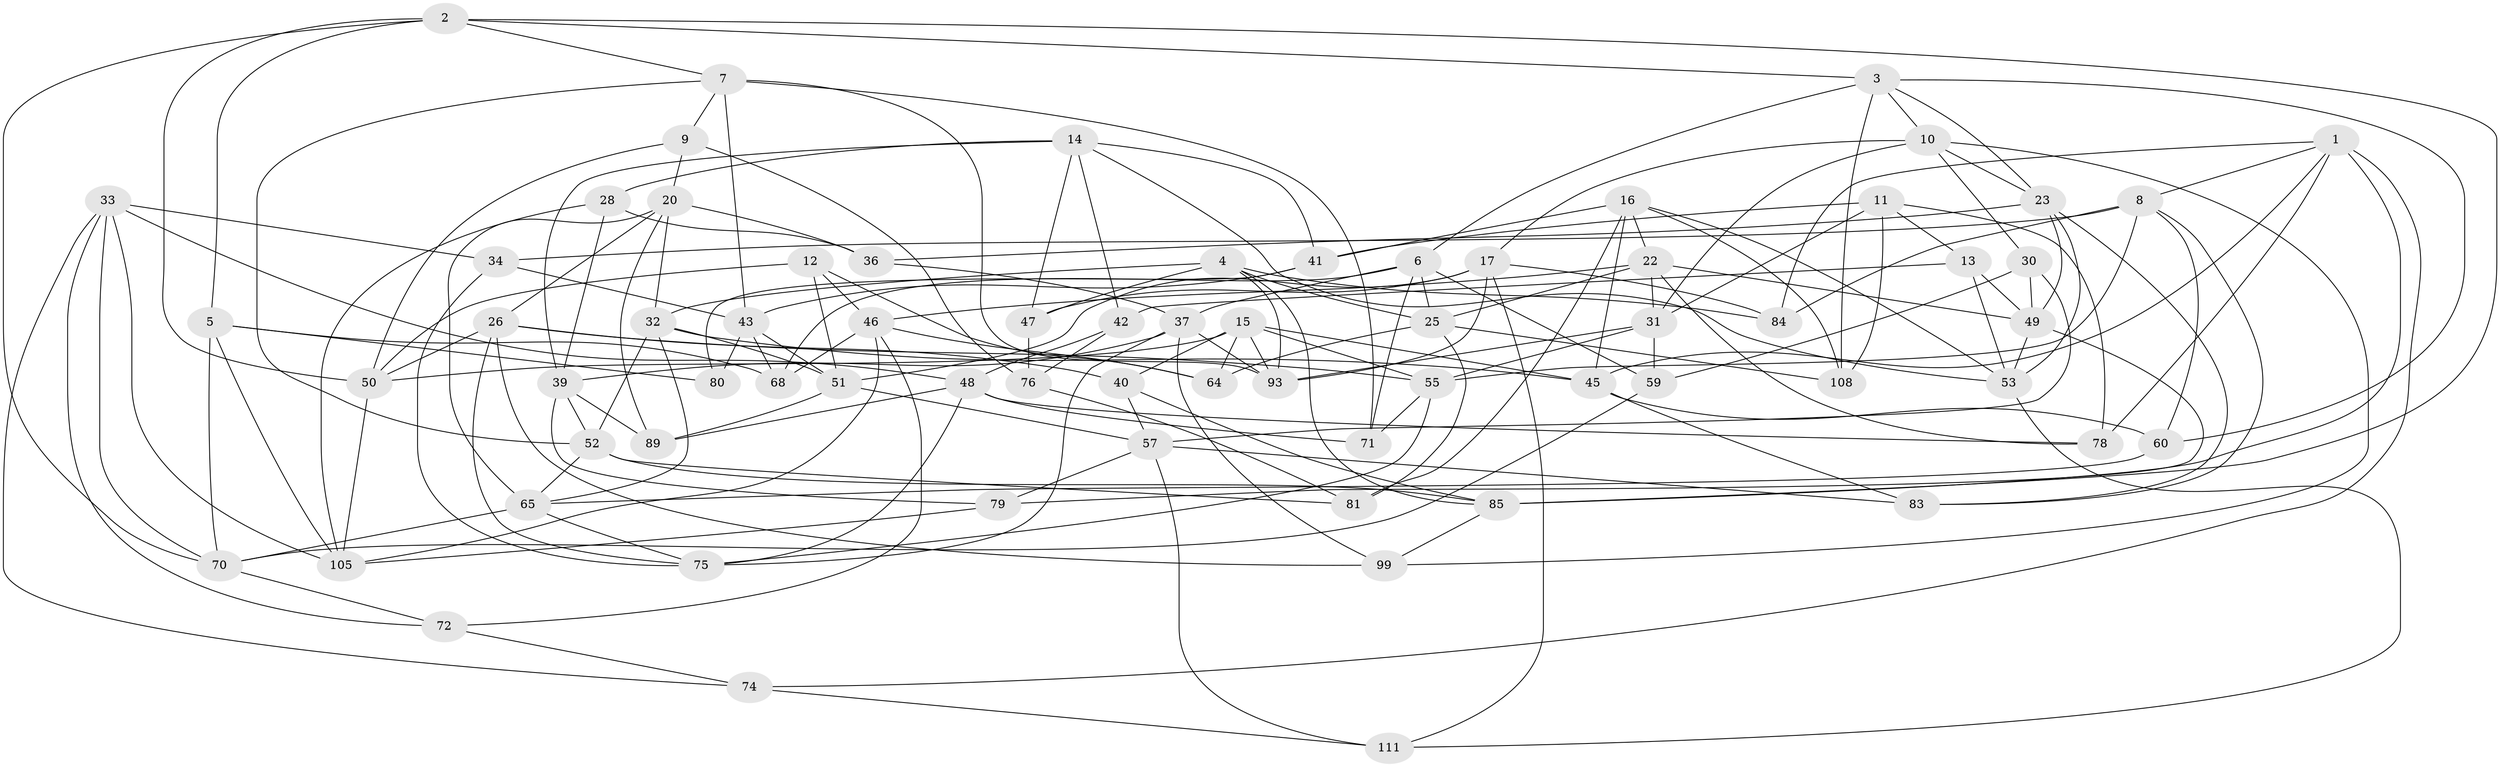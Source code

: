 // original degree distribution, {4: 1.0}
// Generated by graph-tools (version 1.1) at 2025/11/02/27/25 16:11:47]
// undirected, 70 vertices, 180 edges
graph export_dot {
graph [start="1"]
  node [color=gray90,style=filled];
  1 [super="+27"];
  2 [super="+107"];
  3 [super="+96"];
  4 [super="+61"];
  5 [super="+86"];
  6 [super="+97"];
  7 [super="+21"];
  8 [super="+18"];
  9;
  10 [super="+24"];
  11 [super="+100"];
  12;
  13;
  14 [super="+98"];
  15 [super="+19"];
  16 [super="+29"];
  17 [super="+69"];
  20 [super="+38"];
  22 [super="+35"];
  23 [super="+109"];
  25 [super="+110"];
  26 [super="+44"];
  28;
  30;
  31 [super="+67"];
  32 [super="+112"];
  33 [super="+95"];
  34;
  36;
  37 [super="+77"];
  39 [super="+62"];
  40;
  41 [super="+54"];
  42;
  43 [super="+66"];
  45 [super="+63"];
  46 [super="+102"];
  47;
  48 [super="+90"];
  49 [super="+58"];
  50 [super="+56"];
  51 [super="+94"];
  52 [super="+91"];
  53 [super="+73"];
  55 [super="+92"];
  57 [super="+87"];
  59;
  60;
  64;
  65 [super="+82"];
  68;
  70 [super="+103"];
  71;
  72;
  74;
  75 [super="+88"];
  76;
  78;
  79;
  80;
  81;
  83;
  84;
  85 [super="+101"];
  89;
  93 [super="+104"];
  99;
  105 [super="+106"];
  108;
  111;
  1 -- 78;
  1 -- 74;
  1 -- 45;
  1 -- 84;
  1 -- 85;
  1 -- 8;
  2 -- 85;
  2 -- 7;
  2 -- 3;
  2 -- 70;
  2 -- 50;
  2 -- 5;
  3 -- 108;
  3 -- 60;
  3 -- 6;
  3 -- 23;
  3 -- 10;
  4 -- 25;
  4 -- 93;
  4 -- 85;
  4 -- 84;
  4 -- 47;
  4 -- 32;
  5 -- 80 [weight=2];
  5 -- 70;
  5 -- 105;
  5 -- 68;
  6 -- 59;
  6 -- 71;
  6 -- 68;
  6 -- 25;
  6 -- 37;
  7 -- 43;
  7 -- 93;
  7 -- 9;
  7 -- 71;
  7 -- 52;
  8 -- 83;
  8 -- 60;
  8 -- 84;
  8 -- 34;
  8 -- 55;
  9 -- 50;
  9 -- 76;
  9 -- 20;
  10 -- 30;
  10 -- 99;
  10 -- 23;
  10 -- 17;
  10 -- 31;
  11 -- 108;
  11 -- 13;
  11 -- 41 [weight=2];
  11 -- 78;
  11 -- 31;
  12 -- 64;
  12 -- 51;
  12 -- 46;
  12 -- 50;
  13 -- 42;
  13 -- 53;
  13 -- 49;
  14 -- 28;
  14 -- 41;
  14 -- 39;
  14 -- 42;
  14 -- 53;
  14 -- 47;
  15 -- 45;
  15 -- 93;
  15 -- 64;
  15 -- 40;
  15 -- 50;
  15 -- 55;
  16 -- 53;
  16 -- 81;
  16 -- 108;
  16 -- 41;
  16 -- 45;
  16 -- 22;
  17 -- 51;
  17 -- 47;
  17 -- 93;
  17 -- 84;
  17 -- 111;
  20 -- 89;
  20 -- 26;
  20 -- 36;
  20 -- 65;
  20 -- 32;
  22 -- 78;
  22 -- 46;
  22 -- 25;
  22 -- 49;
  22 -- 31;
  23 -- 83;
  23 -- 53;
  23 -- 49;
  23 -- 36;
  25 -- 64;
  25 -- 81;
  25 -- 108;
  26 -- 50;
  26 -- 55;
  26 -- 40;
  26 -- 99;
  26 -- 75;
  28 -- 36;
  28 -- 39;
  28 -- 105;
  30 -- 57;
  30 -- 59;
  30 -- 49;
  31 -- 59;
  31 -- 93;
  31 -- 55;
  32 -- 45;
  32 -- 65;
  32 -- 51;
  32 -- 52;
  33 -- 34;
  33 -- 72;
  33 -- 74;
  33 -- 70;
  33 -- 105;
  33 -- 48;
  34 -- 75;
  34 -- 43;
  36 -- 37;
  37 -- 39;
  37 -- 93;
  37 -- 99;
  37 -- 75;
  39 -- 52;
  39 -- 89;
  39 -- 79;
  40 -- 85;
  40 -- 57;
  41 -- 43;
  41 -- 80;
  42 -- 48;
  42 -- 76;
  43 -- 68;
  43 -- 80;
  43 -- 51;
  45 -- 60;
  45 -- 83;
  46 -- 105;
  46 -- 72;
  46 -- 64;
  46 -- 68;
  47 -- 76;
  48 -- 78;
  48 -- 89;
  48 -- 75;
  48 -- 71;
  49 -- 79;
  49 -- 53;
  50 -- 105;
  51 -- 57;
  51 -- 89;
  52 -- 65;
  52 -- 81;
  52 -- 85;
  53 -- 111;
  55 -- 71;
  55 -- 75;
  57 -- 83;
  57 -- 111;
  57 -- 79;
  59 -- 70;
  60 -- 65;
  65 -- 70;
  65 -- 75;
  70 -- 72;
  72 -- 74;
  74 -- 111;
  76 -- 81;
  79 -- 105;
  85 -- 99;
}
